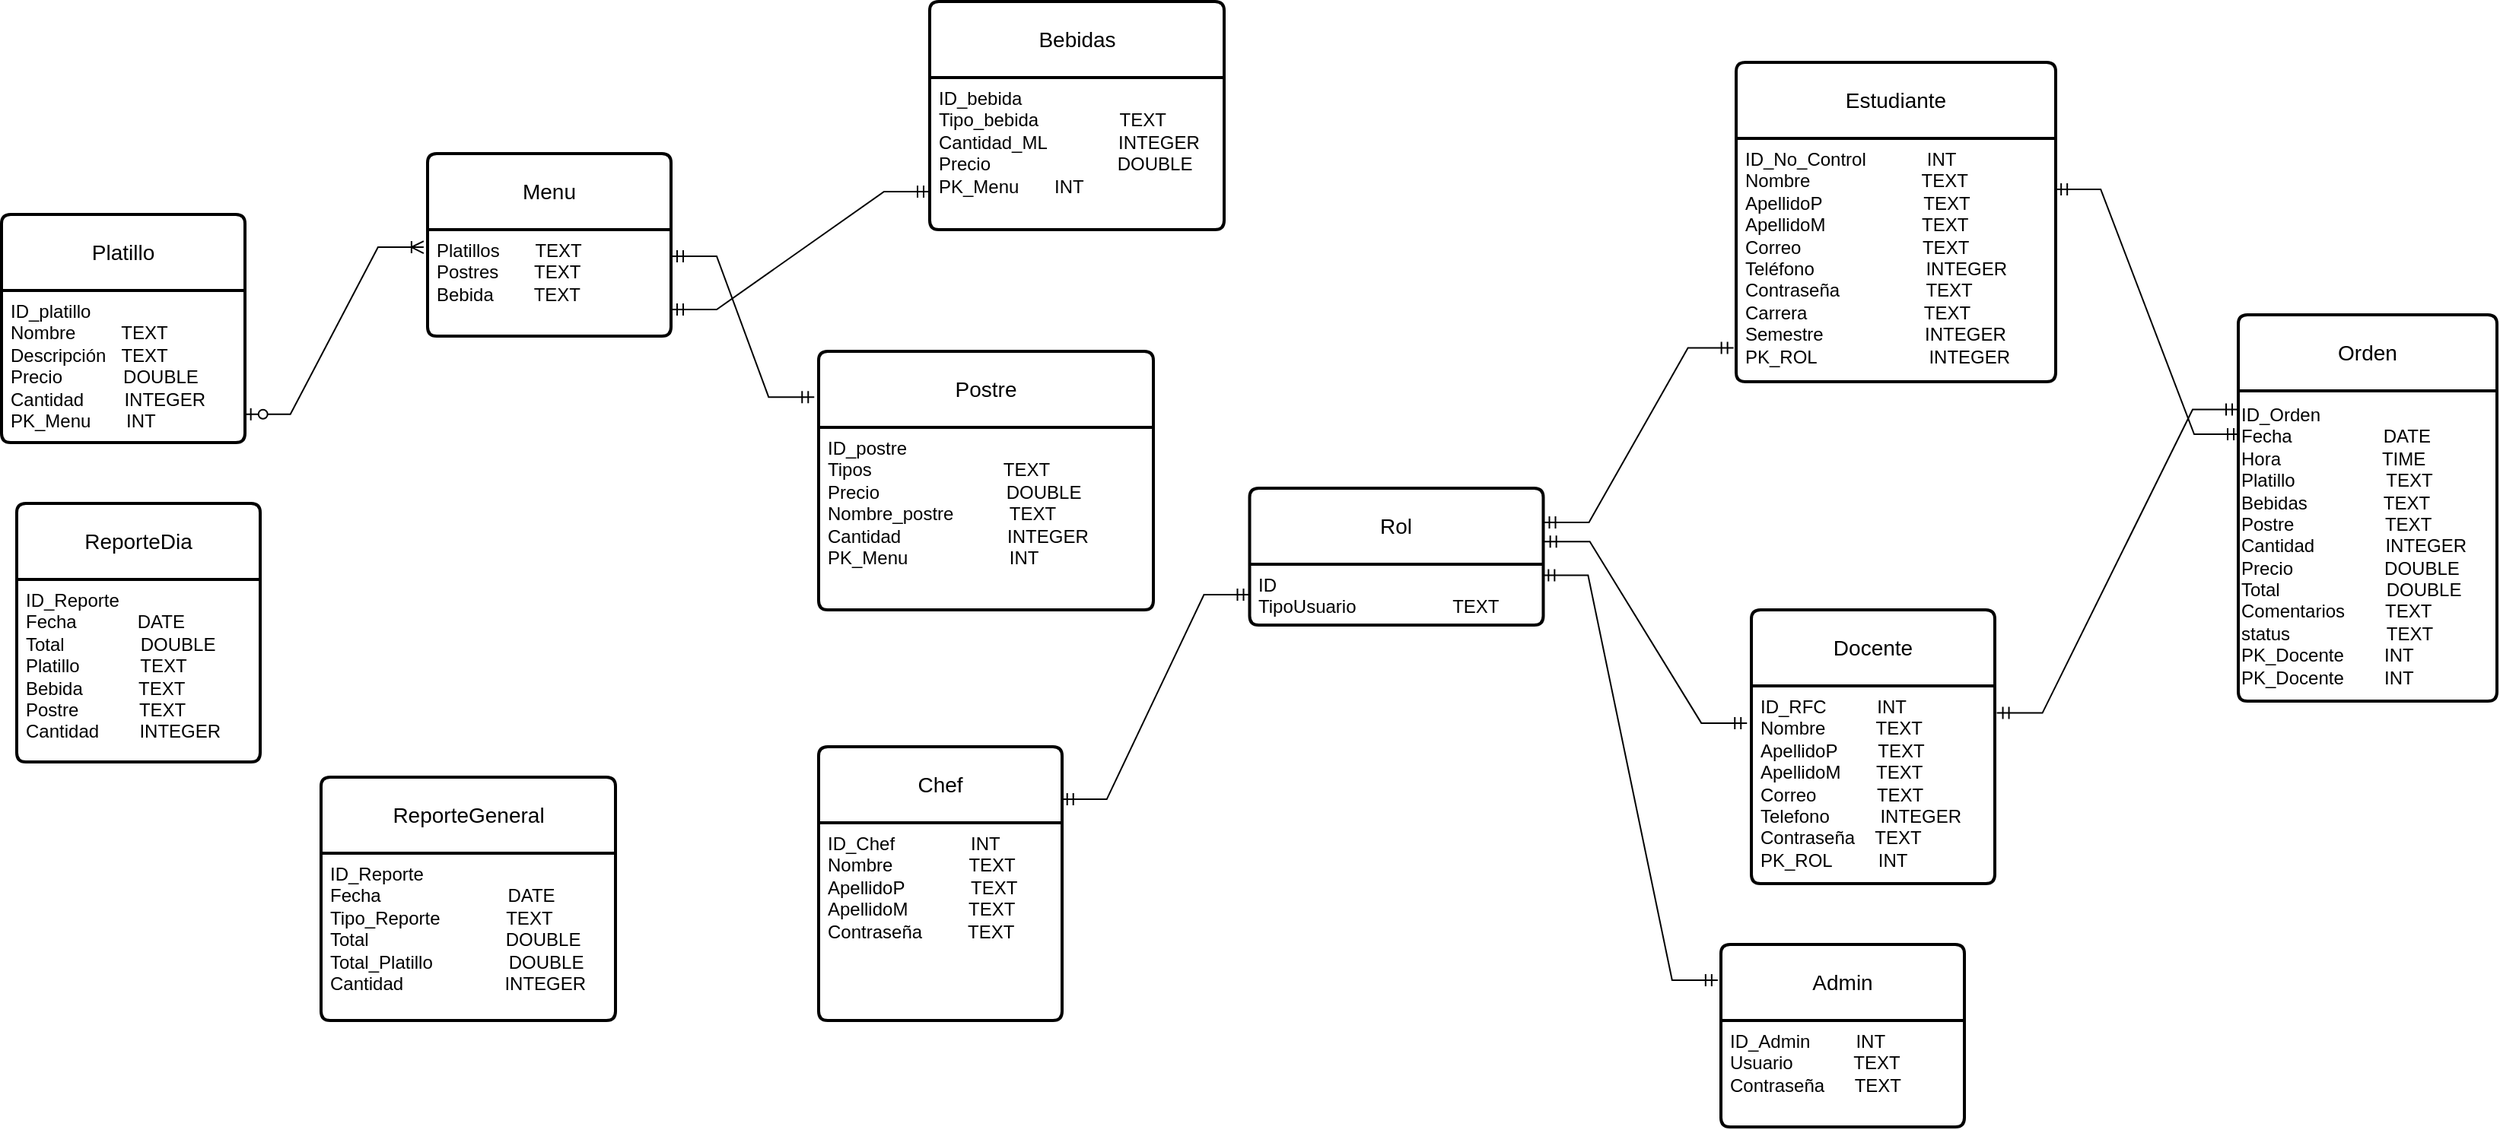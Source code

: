 <mxfile version="26.2.14">
  <diagram name="Página-1" id="h7LUN1vNj84Fv_pHa3Pm">
    <mxGraphModel dx="979" dy="438" grid="1" gridSize="10" guides="1" tooltips="1" connect="1" arrows="1" fold="1" page="1" pageScale="1" pageWidth="827" pageHeight="1169" math="0" shadow="0">
      <root>
        <mxCell id="0" />
        <mxCell id="1" parent="0" />
        <mxCell id="UgrekTySW67cZ93FWNIJ-5" value="Platillo" style="swimlane;childLayout=stackLayout;horizontal=1;startSize=50;horizontalStack=0;rounded=1;fontSize=14;fontStyle=0;strokeWidth=2;resizeParent=0;resizeLast=1;shadow=0;dashed=0;align=center;arcSize=4;whiteSpace=wrap;html=1;" parent="1" vertex="1">
          <mxGeometry x="290" y="160" width="160" height="150" as="geometry" />
        </mxCell>
        <mxCell id="UgrekTySW67cZ93FWNIJ-6" value="ID_platillo&lt;div&gt;&lt;div&gt;Nombre&amp;nbsp; &amp;nbsp; &amp;nbsp; &amp;nbsp; &amp;nbsp;TEXT&lt;/div&gt;&lt;div&gt;Descripción&amp;nbsp; &amp;nbsp;TEXT&lt;/div&gt;&lt;div&gt;Precio&amp;nbsp; &amp;nbsp; &amp;nbsp; &amp;nbsp; &amp;nbsp; &amp;nbsp; DOUBLE&lt;/div&gt;&lt;div&gt;Cantidad&amp;nbsp; &amp;nbsp; &amp;nbsp; &amp;nbsp; INTEGER&lt;/div&gt;&lt;/div&gt;&lt;div&gt;PK_Menu&amp;nbsp; &amp;nbsp; &amp;nbsp; &amp;nbsp;INT&lt;/div&gt;" style="align=left;strokeColor=none;fillColor=none;spacingLeft=4;spacingRight=4;fontSize=12;verticalAlign=top;resizable=0;rotatable=0;part=1;html=1;whiteSpace=wrap;" parent="UgrekTySW67cZ93FWNIJ-5" vertex="1">
          <mxGeometry y="50" width="160" height="100" as="geometry" />
        </mxCell>
        <mxCell id="UgrekTySW67cZ93FWNIJ-7" value="&lt;div&gt;ReporteDia&lt;/div&gt;" style="swimlane;childLayout=stackLayout;horizontal=1;startSize=50;horizontalStack=0;rounded=1;fontSize=14;fontStyle=0;strokeWidth=2;resizeParent=0;resizeLast=1;shadow=0;dashed=0;align=center;arcSize=4;whiteSpace=wrap;html=1;" parent="1" vertex="1">
          <mxGeometry x="300" y="350" width="160" height="170" as="geometry" />
        </mxCell>
        <mxCell id="UgrekTySW67cZ93FWNIJ-8" value="ID_Reporte&lt;div&gt;Fecha&amp;nbsp; &amp;nbsp; &amp;nbsp; &amp;nbsp; &amp;nbsp; &amp;nbsp; DATE&amp;nbsp;&lt;/div&gt;&lt;div&gt;Total&amp;nbsp; &amp;nbsp; &amp;nbsp; &amp;nbsp; &amp;nbsp; &amp;nbsp; &amp;nbsp; &amp;nbsp;DOUBLE&lt;/div&gt;&lt;div&gt;Platillo&amp;nbsp; &amp;nbsp; &amp;nbsp; &amp;nbsp; &amp;nbsp; &amp;nbsp; TEXT&lt;/div&gt;&lt;div&gt;Bebida&amp;nbsp; &amp;nbsp; &amp;nbsp; &amp;nbsp; &amp;nbsp; &amp;nbsp;TEXT&lt;/div&gt;&lt;div&gt;Postre&amp;nbsp; &amp;nbsp; &amp;nbsp; &amp;nbsp; &amp;nbsp; &amp;nbsp; TEXT&lt;/div&gt;&lt;div&gt;Cantidad&amp;nbsp; &amp;nbsp; &amp;nbsp; &amp;nbsp; INTEGER&lt;/div&gt;" style="align=left;strokeColor=none;fillColor=none;spacingLeft=4;spacingRight=4;fontSize=12;verticalAlign=top;resizable=0;rotatable=0;part=1;html=1;whiteSpace=wrap;" parent="UgrekTySW67cZ93FWNIJ-7" vertex="1">
          <mxGeometry y="50" width="160" height="120" as="geometry" />
        </mxCell>
        <mxCell id="UgrekTySW67cZ93FWNIJ-9" value="&lt;div&gt;Menu&lt;/div&gt;" style="swimlane;childLayout=stackLayout;horizontal=1;startSize=50;horizontalStack=0;rounded=1;fontSize=14;fontStyle=0;strokeWidth=2;resizeParent=0;resizeLast=1;shadow=0;dashed=0;align=center;arcSize=4;whiteSpace=wrap;html=1;" parent="1" vertex="1">
          <mxGeometry x="570" y="120" width="160" height="120" as="geometry" />
        </mxCell>
        <mxCell id="UgrekTySW67cZ93FWNIJ-10" value="Platillos&amp;nbsp; &amp;nbsp; &amp;nbsp; &amp;nbsp;TEXT&lt;div&gt;Postres&amp;nbsp; &amp;nbsp; &amp;nbsp; &amp;nbsp;TEXT&lt;/div&gt;&lt;div&gt;Bebida&amp;nbsp; &amp;nbsp; &amp;nbsp; &amp;nbsp; TEXT&lt;/div&gt;" style="align=left;strokeColor=none;fillColor=none;spacingLeft=4;spacingRight=4;fontSize=12;verticalAlign=top;resizable=0;rotatable=0;part=1;html=1;whiteSpace=wrap;" parent="UgrekTySW67cZ93FWNIJ-9" vertex="1">
          <mxGeometry y="50" width="160" height="70" as="geometry" />
        </mxCell>
        <mxCell id="UgrekTySW67cZ93FWNIJ-11" value="Bebidas" style="swimlane;childLayout=stackLayout;horizontal=1;startSize=50;horizontalStack=0;rounded=1;fontSize=14;fontStyle=0;strokeWidth=2;resizeParent=0;resizeLast=1;shadow=0;dashed=0;align=center;arcSize=4;whiteSpace=wrap;html=1;" parent="1" vertex="1">
          <mxGeometry x="900" y="20" width="193.5" height="150" as="geometry" />
        </mxCell>
        <mxCell id="UgrekTySW67cZ93FWNIJ-12" value="ID_bebida&amp;nbsp; &amp;nbsp; &amp;nbsp; &amp;nbsp; &amp;nbsp; &amp;nbsp; &amp;nbsp; &amp;nbsp; &amp;nbsp; &amp;nbsp;&lt;div&gt;Tipo_bebida&amp;nbsp; &amp;nbsp; &amp;nbsp; &amp;nbsp; &amp;nbsp; &amp;nbsp; &amp;nbsp; &amp;nbsp; TEXT&lt;/div&gt;&lt;div&gt;Cantidad_ML&amp;nbsp; &amp;nbsp; &amp;nbsp; &amp;nbsp; &amp;nbsp; &amp;nbsp; &amp;nbsp; INTEGER&lt;/div&gt;&lt;div&gt;Precio&amp;nbsp; &amp;nbsp; &amp;nbsp; &amp;nbsp; &amp;nbsp; &amp;nbsp; &amp;nbsp; &amp;nbsp; &amp;nbsp; &amp;nbsp; &amp;nbsp; &amp;nbsp; &amp;nbsp;DOUBLE&lt;/div&gt;&lt;div&gt;PK_Menu&amp;nbsp; &amp;nbsp; &amp;nbsp; &amp;nbsp;INT&lt;/div&gt;&lt;div&gt;&lt;br&gt;&lt;/div&gt;" style="align=left;strokeColor=none;fillColor=none;spacingLeft=4;spacingRight=4;fontSize=12;verticalAlign=top;resizable=0;rotatable=0;part=1;html=1;whiteSpace=wrap;" parent="UgrekTySW67cZ93FWNIJ-11" vertex="1">
          <mxGeometry y="50" width="193.5" height="100" as="geometry" />
        </mxCell>
        <mxCell id="UgrekTySW67cZ93FWNIJ-20" value="ReporteGeneral" style="swimlane;childLayout=stackLayout;horizontal=1;startSize=50;horizontalStack=0;rounded=1;fontSize=14;fontStyle=0;strokeWidth=2;resizeParent=0;resizeLast=1;shadow=0;dashed=0;align=center;arcSize=4;whiteSpace=wrap;html=1;" parent="1" vertex="1">
          <mxGeometry x="500" y="530" width="193.5" height="160" as="geometry" />
        </mxCell>
        <mxCell id="UgrekTySW67cZ93FWNIJ-21" value="&lt;div&gt;ID_Reporte&lt;/div&gt;&lt;div&gt;Fecha&amp;nbsp; &amp;nbsp; &amp;nbsp; &amp;nbsp; &amp;nbsp; &amp;nbsp; &amp;nbsp; &amp;nbsp; &amp;nbsp; &amp;nbsp; &amp;nbsp; &amp;nbsp; &amp;nbsp;DATE&lt;/div&gt;&lt;div&gt;Tipo_Reporte&amp;nbsp; &amp;nbsp; &amp;nbsp; &amp;nbsp; &amp;nbsp; &amp;nbsp; &amp;nbsp;TEXT&lt;/div&gt;&lt;div&gt;Total&amp;nbsp; &amp;nbsp; &amp;nbsp; &amp;nbsp; &amp;nbsp; &amp;nbsp; &amp;nbsp; &amp;nbsp; &amp;nbsp; &amp;nbsp; &amp;nbsp; &amp;nbsp; &amp;nbsp; &amp;nbsp;DOUBLE&lt;/div&gt;&lt;div&gt;Total_Platillo&amp;nbsp; &amp;nbsp; &amp;nbsp; &amp;nbsp; &amp;nbsp; &amp;nbsp; &amp;nbsp; &amp;nbsp;DOUBLE&lt;/div&gt;&lt;div&gt;Cantidad&amp;nbsp; &amp;nbsp; &amp;nbsp; &amp;nbsp; &amp;nbsp; &amp;nbsp; &amp;nbsp; &amp;nbsp; &amp;nbsp; &amp;nbsp; INTEGER&lt;/div&gt;" style="align=left;strokeColor=none;fillColor=none;spacingLeft=4;spacingRight=4;fontSize=12;verticalAlign=top;resizable=0;rotatable=0;part=1;html=1;whiteSpace=wrap;" parent="UgrekTySW67cZ93FWNIJ-20" vertex="1">
          <mxGeometry y="50" width="193.5" height="110" as="geometry" />
        </mxCell>
        <mxCell id="UgrekTySW67cZ93FWNIJ-22" value="Rol" style="swimlane;childLayout=stackLayout;horizontal=1;startSize=50;horizontalStack=0;rounded=1;fontSize=14;fontStyle=0;strokeWidth=2;resizeParent=0;resizeLast=1;shadow=0;dashed=0;align=center;arcSize=4;whiteSpace=wrap;html=1;" parent="1" vertex="1">
          <mxGeometry x="1110.25" y="340" width="193" height="90" as="geometry" />
        </mxCell>
        <mxCell id="UgrekTySW67cZ93FWNIJ-23" value="ID&lt;div&gt;&lt;span style=&quot;background-color: transparent; color: light-dark(rgb(0, 0, 0), rgb(255, 255, 255));&quot;&gt;TipoUsuario&amp;nbsp; &amp;nbsp; &amp;nbsp; &amp;nbsp; &amp;nbsp; &amp;nbsp; &amp;nbsp; &amp;nbsp; &amp;nbsp; &amp;nbsp;TEXT&lt;/span&gt;&lt;/div&gt;" style="align=left;strokeColor=none;fillColor=none;spacingLeft=4;spacingRight=4;fontSize=12;verticalAlign=top;resizable=0;rotatable=0;part=1;html=1;whiteSpace=wrap;" parent="UgrekTySW67cZ93FWNIJ-22" vertex="1">
          <mxGeometry y="50" width="193" height="40" as="geometry" />
        </mxCell>
        <mxCell id="UgrekTySW67cZ93FWNIJ-25" value="&lt;div&gt;Estudiante&lt;/div&gt;" style="swimlane;childLayout=stackLayout;horizontal=1;startSize=50;horizontalStack=0;rounded=1;fontSize=14;fontStyle=0;strokeWidth=2;resizeParent=0;resizeLast=1;shadow=0;dashed=0;align=center;arcSize=4;whiteSpace=wrap;html=1;" parent="1" vertex="1">
          <mxGeometry x="1430" y="60" width="210" height="210" as="geometry" />
        </mxCell>
        <mxCell id="UgrekTySW67cZ93FWNIJ-26" value="ID_No_Control&amp;nbsp; &amp;nbsp; &amp;nbsp; &amp;nbsp; &amp;nbsp; &amp;nbsp; INT&lt;br&gt;&lt;div&gt;Nombre&amp;nbsp; &amp;nbsp; &amp;nbsp; &amp;nbsp; &amp;nbsp; &amp;nbsp; &amp;nbsp; &amp;nbsp; &amp;nbsp; &amp;nbsp; &amp;nbsp; TEXT&lt;/div&gt;&lt;div&gt;ApellidoP&amp;nbsp; &amp;nbsp; &amp;nbsp; &amp;nbsp; &amp;nbsp; &amp;nbsp; &amp;nbsp; &amp;nbsp; &amp;nbsp; &amp;nbsp; TEXT&lt;/div&gt;&lt;div&gt;ApellidoM&amp;nbsp; &amp;nbsp; &amp;nbsp; &amp;nbsp; &amp;nbsp; &amp;nbsp; &amp;nbsp; &amp;nbsp; &amp;nbsp; &amp;nbsp;TEXT&lt;/div&gt;&lt;div&gt;Correo&amp;nbsp; &amp;nbsp; &amp;nbsp; &amp;nbsp; &amp;nbsp; &amp;nbsp; &amp;nbsp; &amp;nbsp; &amp;nbsp; &amp;nbsp; &amp;nbsp; &amp;nbsp; TEXT&lt;/div&gt;&lt;div&gt;Teléfono&amp;nbsp; &amp;nbsp; &amp;nbsp; &amp;nbsp; &amp;nbsp; &amp;nbsp; &amp;nbsp; &amp;nbsp; &amp;nbsp; &amp;nbsp; &amp;nbsp; INTEGER&lt;/div&gt;&lt;div&gt;Contraseña&amp;nbsp; &amp;nbsp; &amp;nbsp; &amp;nbsp; &amp;nbsp; &amp;nbsp; &amp;nbsp; &amp;nbsp; &amp;nbsp;TEXT&lt;/div&gt;&lt;div&gt;Carrera&amp;nbsp; &amp;nbsp; &amp;nbsp; &amp;nbsp; &amp;nbsp; &amp;nbsp; &amp;nbsp; &amp;nbsp; &amp;nbsp; &amp;nbsp; &amp;nbsp; &amp;nbsp;TEXT&lt;/div&gt;&lt;div&gt;Semestre&amp;nbsp; &amp;nbsp; &amp;nbsp; &amp;nbsp; &amp;nbsp; &amp;nbsp; &amp;nbsp; &amp;nbsp; &amp;nbsp; &amp;nbsp; INTEGER&lt;/div&gt;&lt;div&gt;&lt;span style=&quot;background-color: transparent; color: light-dark(rgb(0, 0, 0), rgb(255, 255, 255));&quot;&gt;PK_ROL&amp;nbsp; &amp;nbsp; &amp;nbsp; &amp;nbsp; &amp;nbsp; &amp;nbsp; &amp;nbsp; &amp;nbsp; &amp;nbsp; &amp;nbsp; &amp;nbsp; INTEGER&lt;/span&gt;&lt;/div&gt;&lt;div&gt;&lt;br&gt;&lt;/div&gt;" style="align=left;strokeColor=none;fillColor=none;spacingLeft=4;spacingRight=4;fontSize=12;verticalAlign=top;resizable=0;rotatable=0;part=1;html=1;whiteSpace=wrap;" parent="UgrekTySW67cZ93FWNIJ-25" vertex="1">
          <mxGeometry y="50" width="210" height="160" as="geometry" />
        </mxCell>
        <mxCell id="UgrekTySW67cZ93FWNIJ-27" value="&lt;div&gt;Orden&lt;/div&gt;" style="swimlane;childLayout=stackLayout;horizontal=1;startSize=50;horizontalStack=0;rounded=1;fontSize=14;fontStyle=0;strokeWidth=2;resizeParent=0;resizeLast=1;shadow=0;dashed=0;align=center;arcSize=4;whiteSpace=wrap;html=1;" parent="1" vertex="1">
          <mxGeometry x="1760" y="226" width="170" height="254" as="geometry">
            <mxRectangle x="640" y="420" width="80" height="50" as="alternateBounds" />
          </mxGeometry>
        </mxCell>
        <mxCell id="UgrekTySW67cZ93FWNIJ-28" value="ID_Orden&lt;div&gt;Fecha&amp;nbsp; &amp;nbsp; &amp;nbsp; &amp;nbsp; &amp;nbsp; &amp;nbsp; &amp;nbsp; &amp;nbsp; &amp;nbsp; DATE&lt;/div&gt;&lt;div&gt;Hora&amp;nbsp; &amp;nbsp; &amp;nbsp; &amp;nbsp; &amp;nbsp; &amp;nbsp; &amp;nbsp; &amp;nbsp; &amp;nbsp; &amp;nbsp; TIME&lt;/div&gt;&lt;div&gt;Platillo&amp;nbsp; &amp;nbsp; &amp;nbsp; &amp;nbsp; &amp;nbsp; &amp;nbsp; &amp;nbsp; &amp;nbsp; &amp;nbsp; TEXT&lt;/div&gt;&lt;div&gt;Bebidas&amp;nbsp; &amp;nbsp; &amp;nbsp; &amp;nbsp; &amp;nbsp; &amp;nbsp; &amp;nbsp; &amp;nbsp;TEXT&lt;/div&gt;&lt;div&gt;Postre&amp;nbsp; &amp;nbsp; &amp;nbsp; &amp;nbsp; &amp;nbsp; &amp;nbsp; &amp;nbsp; &amp;nbsp; &amp;nbsp; TEXT&lt;/div&gt;&lt;div&gt;Cantidad&amp;nbsp; &amp;nbsp; &amp;nbsp; &amp;nbsp; &amp;nbsp; &amp;nbsp; &amp;nbsp; INTEGER&lt;/div&gt;&lt;div&gt;Precio&amp;nbsp; &amp;nbsp; &amp;nbsp; &amp;nbsp; &amp;nbsp; &amp;nbsp; &amp;nbsp; &amp;nbsp; &amp;nbsp; DOUBLE&lt;/div&gt;&lt;div&gt;Total&amp;nbsp; &amp;nbsp; &amp;nbsp; &amp;nbsp; &amp;nbsp; &amp;nbsp; &amp;nbsp; &amp;nbsp; &amp;nbsp; &amp;nbsp; &amp;nbsp;DOUBLE&lt;/div&gt;&lt;div&gt;Comentarios&amp;nbsp; &amp;nbsp; &amp;nbsp; &amp;nbsp; TEXT&lt;/div&gt;&lt;div&gt;status&amp;nbsp; &amp;nbsp; &amp;nbsp; &amp;nbsp; &amp;nbsp; &amp;nbsp; &amp;nbsp; &amp;nbsp; &amp;nbsp; &amp;nbsp;TEXT&lt;/div&gt;&lt;div&gt;PK_Docente&amp;nbsp; &amp;nbsp; &amp;nbsp; &amp;nbsp; INT&lt;/div&gt;&lt;div&gt;PK_Docente&amp;nbsp; &amp;nbsp; &amp;nbsp; &amp;nbsp; INT&lt;/div&gt;" style="text;html=1;align=left;verticalAlign=middle;resizable=0;points=[];autosize=1;strokeColor=none;fillColor=none;" parent="UgrekTySW67cZ93FWNIJ-27" vertex="1">
          <mxGeometry y="50" width="170" height="204" as="geometry" />
        </mxCell>
        <mxCell id="UgrekTySW67cZ93FWNIJ-30" value="&lt;div&gt;Postre&lt;/div&gt;" style="swimlane;childLayout=stackLayout;horizontal=1;startSize=50;horizontalStack=0;rounded=1;fontSize=14;fontStyle=0;strokeWidth=2;resizeParent=0;resizeLast=1;shadow=0;dashed=0;align=center;arcSize=4;whiteSpace=wrap;html=1;" parent="1" vertex="1">
          <mxGeometry x="827" y="250" width="220" height="170" as="geometry" />
        </mxCell>
        <mxCell id="UgrekTySW67cZ93FWNIJ-31" value="ID_postre&lt;div&gt;Tipos&amp;nbsp; &amp;nbsp; &amp;nbsp; &amp;nbsp; &amp;nbsp; &amp;nbsp; &amp;nbsp; &amp;nbsp; &amp;nbsp; &amp;nbsp; &amp;nbsp; &amp;nbsp; &amp;nbsp; TEXT&lt;/div&gt;&lt;div&gt;Precio&amp;nbsp; &amp;nbsp; &amp;nbsp; &amp;nbsp; &amp;nbsp; &amp;nbsp; &amp;nbsp; &amp;nbsp; &amp;nbsp; &amp;nbsp; &amp;nbsp; &amp;nbsp; &amp;nbsp;DOUBLE&lt;/div&gt;&lt;div&gt;Nombre_postre&amp;nbsp; &amp;nbsp; &amp;nbsp; &amp;nbsp; &amp;nbsp; &amp;nbsp;TEXT&lt;/div&gt;&lt;div&gt;Cantidad&amp;nbsp; &amp;nbsp; &amp;nbsp; &amp;nbsp; &amp;nbsp; &amp;nbsp; &amp;nbsp; &amp;nbsp; &amp;nbsp; &amp;nbsp; &amp;nbsp;INTEGER&lt;/div&gt;&lt;div&gt;PK_Menu&amp;nbsp; &amp;nbsp; &amp;nbsp; &amp;nbsp; &amp;nbsp; &amp;nbsp; &amp;nbsp; &amp;nbsp; &amp;nbsp; &amp;nbsp; INT&lt;/div&gt;" style="align=left;strokeColor=none;fillColor=none;spacingLeft=4;spacingRight=4;fontSize=12;verticalAlign=top;resizable=0;rotatable=0;part=1;html=1;whiteSpace=wrap;" parent="UgrekTySW67cZ93FWNIJ-30" vertex="1">
          <mxGeometry y="50" width="220" height="120" as="geometry" />
        </mxCell>
        <mxCell id="UgrekTySW67cZ93FWNIJ-32" value="" style="edgeStyle=entityRelationEdgeStyle;fontSize=12;html=1;endArrow=ERmandOne;startArrow=ERmandOne;rounded=0;exitX=1;exitY=0.25;exitDx=0;exitDy=0;entryX=-0.008;entryY=0.861;entryDx=0;entryDy=0;entryPerimeter=0;" parent="1" source="UgrekTySW67cZ93FWNIJ-22" target="UgrekTySW67cZ93FWNIJ-26" edge="1">
          <mxGeometry width="100" height="100" relative="1" as="geometry">
            <mxPoint x="880" y="320" as="sourcePoint" />
            <mxPoint x="980" y="220" as="targetPoint" />
          </mxGeometry>
        </mxCell>
        <mxCell id="UgrekTySW67cZ93FWNIJ-33" value="" style="edgeStyle=entityRelationEdgeStyle;fontSize=12;html=1;endArrow=ERoneToMany;startArrow=ERzeroToOne;rounded=0;entryX=-0.016;entryY=0.165;entryDx=0;entryDy=0;entryPerimeter=0;exitX=0.999;exitY=0.814;exitDx=0;exitDy=0;exitPerimeter=0;" parent="1" source="UgrekTySW67cZ93FWNIJ-6" target="UgrekTySW67cZ93FWNIJ-10" edge="1">
          <mxGeometry width="100" height="100" relative="1" as="geometry">
            <mxPoint x="446.75" y="230" as="sourcePoint" />
            <mxPoint x="546.75" y="130" as="targetPoint" />
          </mxGeometry>
        </mxCell>
        <mxCell id="9HkGJAlbP1T52s2Bm0b9-1" value="&lt;div&gt;Docente&lt;/div&gt;" style="swimlane;childLayout=stackLayout;horizontal=1;startSize=50;horizontalStack=0;rounded=1;fontSize=14;fontStyle=0;strokeWidth=2;resizeParent=0;resizeLast=1;shadow=0;dashed=0;align=center;arcSize=4;whiteSpace=wrap;html=1;" vertex="1" parent="1">
          <mxGeometry x="1440" y="420" width="160" height="180" as="geometry" />
        </mxCell>
        <mxCell id="9HkGJAlbP1T52s2Bm0b9-2" value="&lt;div&gt;ID_RFC&amp;nbsp; &amp;nbsp; &amp;nbsp; &amp;nbsp; &amp;nbsp; INT&lt;/div&gt;&lt;div&gt;Nombre&amp;nbsp; &amp;nbsp; &amp;nbsp; &amp;nbsp; &amp;nbsp; TEXT&amp;nbsp;&lt;/div&gt;&lt;div&gt;ApellidoP&amp;nbsp; &amp;nbsp; &amp;nbsp; &amp;nbsp; TEXT&lt;/div&gt;&lt;div&gt;ApellidoM&amp;nbsp; &amp;nbsp; &amp;nbsp; &amp;nbsp;TEXT&lt;/div&gt;&lt;div&gt;Correo&amp;nbsp; &amp;nbsp; &amp;nbsp; &amp;nbsp; &amp;nbsp; &amp;nbsp; TEXT&lt;/div&gt;&lt;div&gt;Telefono&amp;nbsp; &amp;nbsp; &amp;nbsp; &amp;nbsp; &amp;nbsp; INTEGER&lt;/div&gt;&lt;div&gt;Contraseña&amp;nbsp; &amp;nbsp; TEXT&lt;/div&gt;&lt;div&gt;PK_ROL&amp;nbsp; &amp;nbsp; &amp;nbsp; &amp;nbsp; &amp;nbsp;INT&lt;/div&gt;" style="align=left;strokeColor=none;fillColor=none;spacingLeft=4;spacingRight=4;fontSize=12;verticalAlign=top;resizable=0;rotatable=0;part=1;html=1;whiteSpace=wrap;" vertex="1" parent="9HkGJAlbP1T52s2Bm0b9-1">
          <mxGeometry y="50" width="160" height="130" as="geometry" />
        </mxCell>
        <mxCell id="9HkGJAlbP1T52s2Bm0b9-5" value="" style="edgeStyle=entityRelationEdgeStyle;fontSize=12;html=1;endArrow=ERmandOne;startArrow=ERmandOne;rounded=0;exitX=-0.018;exitY=0.188;exitDx=0;exitDy=0;exitPerimeter=0;entryX=1.003;entryY=0.39;entryDx=0;entryDy=0;entryPerimeter=0;" edge="1" parent="1" source="9HkGJAlbP1T52s2Bm0b9-2" target="UgrekTySW67cZ93FWNIJ-22">
          <mxGeometry width="100" height="100" relative="1" as="geometry">
            <mxPoint x="1283.25" y="600" as="sourcePoint" />
            <mxPoint x="1383.25" y="500" as="targetPoint" />
          </mxGeometry>
        </mxCell>
        <mxCell id="9HkGJAlbP1T52s2Bm0b9-6" value="&lt;div&gt;Admin&lt;/div&gt;" style="swimlane;childLayout=stackLayout;horizontal=1;startSize=50;horizontalStack=0;rounded=1;fontSize=14;fontStyle=0;strokeWidth=2;resizeParent=0;resizeLast=1;shadow=0;dashed=0;align=center;arcSize=4;whiteSpace=wrap;html=1;" vertex="1" parent="1">
          <mxGeometry x="1420" y="640" width="160" height="120" as="geometry" />
        </mxCell>
        <mxCell id="9HkGJAlbP1T52s2Bm0b9-7" value="ID_Admin&amp;nbsp; &amp;nbsp; &amp;nbsp; &amp;nbsp; &amp;nbsp;INT&lt;div&gt;Usuario&amp;nbsp; &amp;nbsp; &amp;nbsp; &amp;nbsp; &amp;nbsp; &amp;nbsp; TEXT&lt;/div&gt;&lt;div&gt;Contraseña&amp;nbsp; &amp;nbsp; &amp;nbsp; TEXT&lt;/div&gt;" style="align=left;strokeColor=none;fillColor=none;spacingLeft=4;spacingRight=4;fontSize=12;verticalAlign=top;resizable=0;rotatable=0;part=1;html=1;whiteSpace=wrap;" vertex="1" parent="9HkGJAlbP1T52s2Bm0b9-6">
          <mxGeometry y="50" width="160" height="70" as="geometry" />
        </mxCell>
        <mxCell id="9HkGJAlbP1T52s2Bm0b9-9" value="" style="edgeStyle=entityRelationEdgeStyle;fontSize=12;html=1;endArrow=ERmandOne;startArrow=ERmandOne;rounded=0;entryX=0.997;entryY=0.18;entryDx=0;entryDy=0;exitX=-0.013;exitY=0.196;exitDx=0;exitDy=0;exitPerimeter=0;entryPerimeter=0;" edge="1" parent="1" source="9HkGJAlbP1T52s2Bm0b9-6" target="UgrekTySW67cZ93FWNIJ-23">
          <mxGeometry width="100" height="100" relative="1" as="geometry">
            <mxPoint x="1013.25" y="600" as="sourcePoint" />
            <mxPoint x="1113.25" y="500" as="targetPoint" />
            <Array as="points">
              <mxPoint x="1083.25" y="490" />
            </Array>
          </mxGeometry>
        </mxCell>
        <mxCell id="9HkGJAlbP1T52s2Bm0b9-11" value="&lt;div&gt;Chef&lt;/div&gt;" style="swimlane;childLayout=stackLayout;horizontal=1;startSize=50;horizontalStack=0;rounded=1;fontSize=14;fontStyle=0;strokeWidth=2;resizeParent=0;resizeLast=1;shadow=0;dashed=0;align=center;arcSize=4;whiteSpace=wrap;html=1;" vertex="1" parent="1">
          <mxGeometry x="827" y="510" width="160" height="180" as="geometry" />
        </mxCell>
        <mxCell id="9HkGJAlbP1T52s2Bm0b9-12" value="ID_Chef&amp;nbsp; &amp;nbsp; &amp;nbsp; &amp;nbsp; &amp;nbsp; &amp;nbsp; &amp;nbsp; &amp;nbsp;INT&lt;div&gt;Nombre&amp;nbsp; &amp;nbsp; &amp;nbsp; &amp;nbsp; &amp;nbsp; &amp;nbsp; &amp;nbsp; &amp;nbsp;TEXT&lt;/div&gt;&lt;div&gt;ApellidoP&amp;nbsp; &amp;nbsp; &amp;nbsp; &amp;nbsp; &amp;nbsp; &amp;nbsp; &amp;nbsp;TEXT&lt;/div&gt;&lt;div&gt;ApellidoM&amp;nbsp; &amp;nbsp; &amp;nbsp; &amp;nbsp; &amp;nbsp; &amp;nbsp; TEXT&lt;/div&gt;&lt;div&gt;Contraseña&amp;nbsp; &amp;nbsp; &amp;nbsp; &amp;nbsp; &amp;nbsp;TEXT&lt;/div&gt;" style="align=left;strokeColor=none;fillColor=none;spacingLeft=4;spacingRight=4;fontSize=12;verticalAlign=top;resizable=0;rotatable=0;part=1;html=1;whiteSpace=wrap;" vertex="1" parent="9HkGJAlbP1T52s2Bm0b9-11">
          <mxGeometry y="50" width="160" height="130" as="geometry" />
        </mxCell>
        <mxCell id="9HkGJAlbP1T52s2Bm0b9-13" value="" style="edgeStyle=entityRelationEdgeStyle;fontSize=12;html=1;endArrow=ERmandOne;startArrow=ERmandOne;rounded=0;entryX=0;entryY=0.5;entryDx=0;entryDy=0;exitX=0.996;exitY=0.192;exitDx=0;exitDy=0;exitPerimeter=0;" edge="1" parent="1" source="9HkGJAlbP1T52s2Bm0b9-11" target="UgrekTySW67cZ93FWNIJ-23">
          <mxGeometry width="100" height="100" relative="1" as="geometry">
            <mxPoint x="973.25" y="880" as="sourcePoint" />
            <mxPoint x="1073.25" y="780" as="targetPoint" />
          </mxGeometry>
        </mxCell>
        <mxCell id="9HkGJAlbP1T52s2Bm0b9-26" value="" style="edgeStyle=entityRelationEdgeStyle;fontSize=12;html=1;endArrow=ERmandOne;startArrow=ERmandOne;rounded=0;entryX=1;entryY=0.25;entryDx=0;entryDy=0;exitX=-0.013;exitY=0.177;exitDx=0;exitDy=0;exitPerimeter=0;" edge="1" parent="1" source="UgrekTySW67cZ93FWNIJ-30" target="UgrekTySW67cZ93FWNIJ-10">
          <mxGeometry width="100" height="100" relative="1" as="geometry">
            <mxPoint x="790" y="380" as="sourcePoint" />
            <mxPoint x="890" y="280" as="targetPoint" />
          </mxGeometry>
        </mxCell>
        <mxCell id="9HkGJAlbP1T52s2Bm0b9-27" value="" style="edgeStyle=entityRelationEdgeStyle;fontSize=12;html=1;endArrow=ERmandOne;startArrow=ERmandOne;rounded=0;entryX=0;entryY=0.75;entryDx=0;entryDy=0;exitX=1;exitY=0.75;exitDx=0;exitDy=0;" edge="1" parent="1" source="UgrekTySW67cZ93FWNIJ-10" target="UgrekTySW67cZ93FWNIJ-12">
          <mxGeometry width="100" height="100" relative="1" as="geometry">
            <mxPoint x="990" y="250" as="sourcePoint" />
            <mxPoint x="916" y="108" as="targetPoint" />
          </mxGeometry>
        </mxCell>
        <mxCell id="9HkGJAlbP1T52s2Bm0b9-30" value="" style="edgeStyle=entityRelationEdgeStyle;fontSize=12;html=1;endArrow=ERmandOne;startArrow=ERmandOne;rounded=0;entryX=0.998;entryY=0.209;entryDx=0;entryDy=0;entryPerimeter=0;exitX=0.006;exitY=0.14;exitDx=0;exitDy=0;exitPerimeter=0;" edge="1" parent="1" source="UgrekTySW67cZ93FWNIJ-28" target="UgrekTySW67cZ93FWNIJ-26">
          <mxGeometry width="100" height="100" relative="1" as="geometry">
            <mxPoint x="1720" y="310" as="sourcePoint" />
            <mxPoint x="1820" y="210" as="targetPoint" />
          </mxGeometry>
        </mxCell>
        <mxCell id="9HkGJAlbP1T52s2Bm0b9-31" value="" style="edgeStyle=entityRelationEdgeStyle;fontSize=12;html=1;endArrow=ERmandOne;startArrow=ERmandOne;rounded=0;entryX=0;entryY=0.06;entryDx=0;entryDy=0;entryPerimeter=0;exitX=1.008;exitY=0.137;exitDx=0;exitDy=0;exitPerimeter=0;" edge="1" parent="1" source="9HkGJAlbP1T52s2Bm0b9-2" target="UgrekTySW67cZ93FWNIJ-28">
          <mxGeometry width="100" height="100" relative="1" as="geometry">
            <mxPoint x="1520" y="478" as="sourcePoint" />
            <mxPoint x="1620" y="378" as="targetPoint" />
          </mxGeometry>
        </mxCell>
      </root>
    </mxGraphModel>
  </diagram>
</mxfile>
